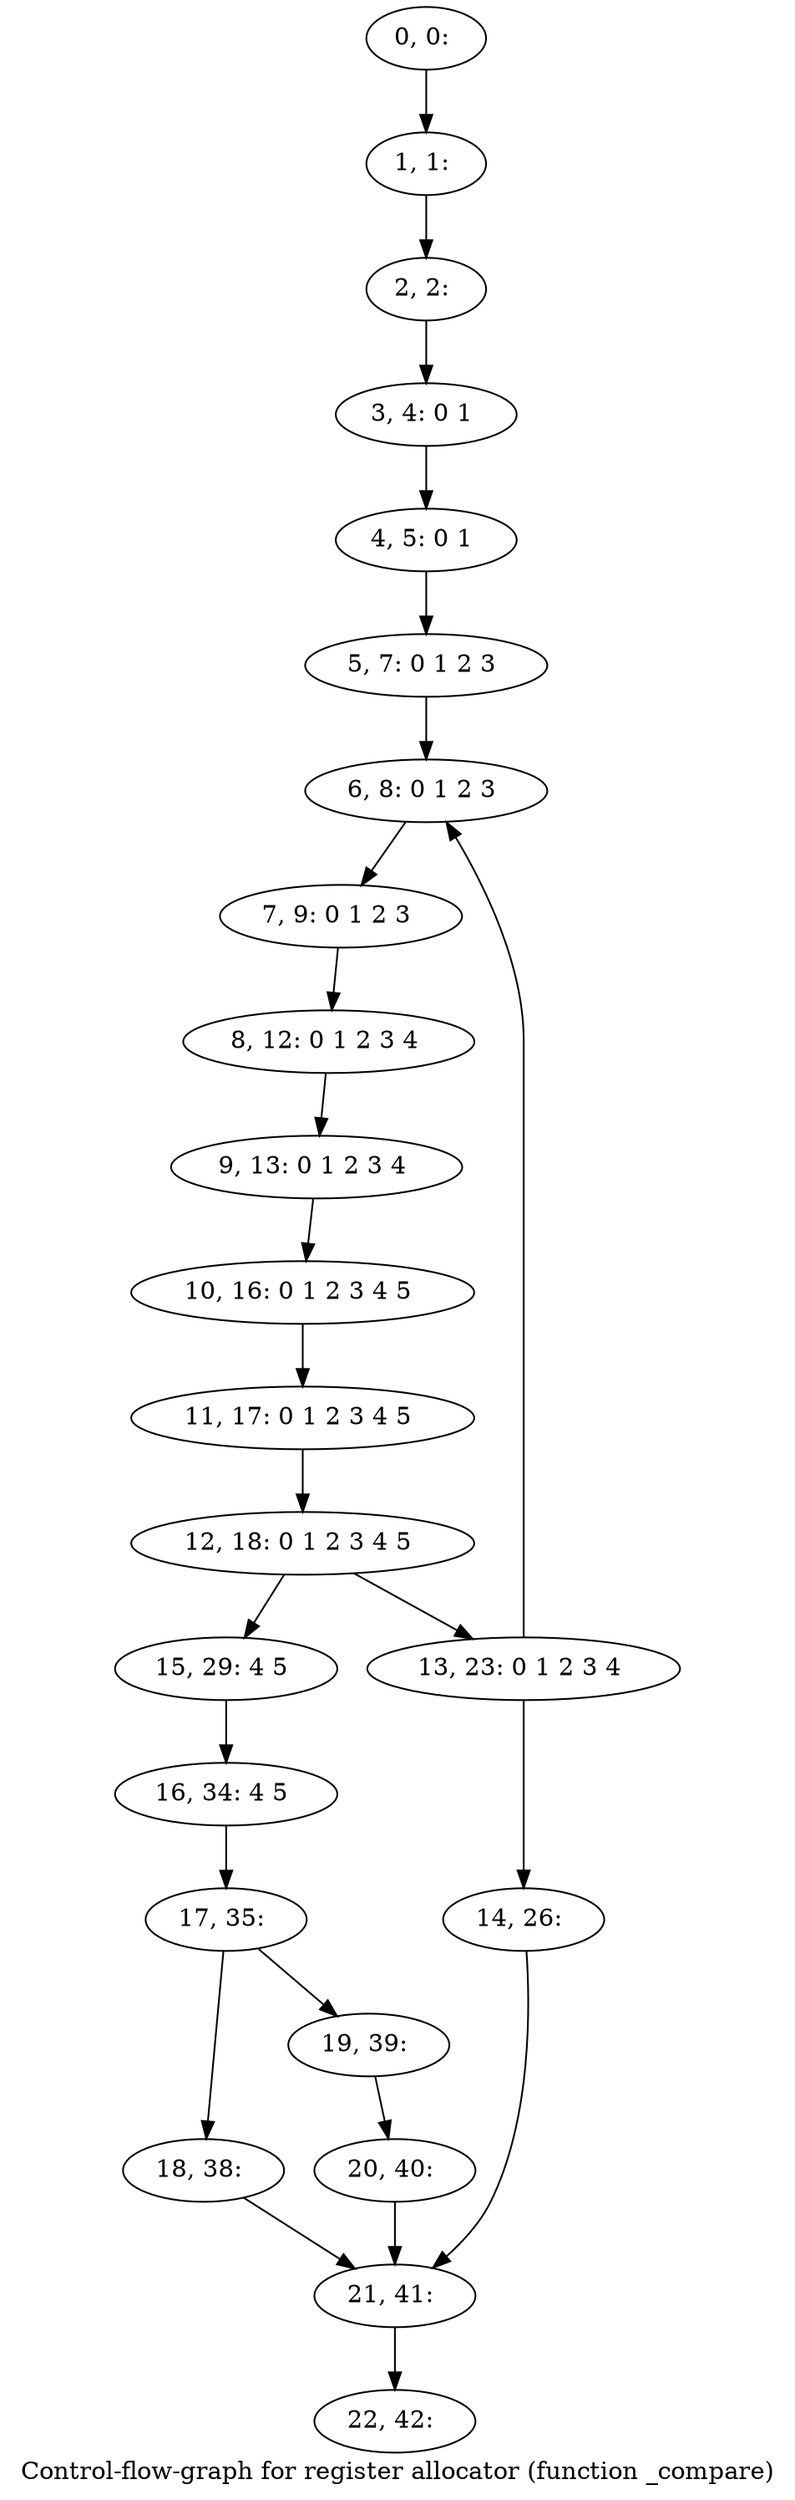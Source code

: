 digraph G {
graph [label="Control-flow-graph for register allocator (function _compare)"]
0[label="0, 0: "];
1[label="1, 1: "];
2[label="2, 2: "];
3[label="3, 4: 0 1 "];
4[label="4, 5: 0 1 "];
5[label="5, 7: 0 1 2 3 "];
6[label="6, 8: 0 1 2 3 "];
7[label="7, 9: 0 1 2 3 "];
8[label="8, 12: 0 1 2 3 4 "];
9[label="9, 13: 0 1 2 3 4 "];
10[label="10, 16: 0 1 2 3 4 5 "];
11[label="11, 17: 0 1 2 3 4 5 "];
12[label="12, 18: 0 1 2 3 4 5 "];
13[label="13, 23: 0 1 2 3 4 "];
14[label="14, 26: "];
15[label="15, 29: 4 5 "];
16[label="16, 34: 4 5 "];
17[label="17, 35: "];
18[label="18, 38: "];
19[label="19, 39: "];
20[label="20, 40: "];
21[label="21, 41: "];
22[label="22, 42: "];
0->1 ;
1->2 ;
2->3 ;
3->4 ;
4->5 ;
5->6 ;
6->7 ;
7->8 ;
8->9 ;
9->10 ;
10->11 ;
11->12 ;
12->13 ;
12->15 ;
13->14 ;
13->6 ;
14->21 ;
15->16 ;
16->17 ;
17->18 ;
17->19 ;
18->21 ;
19->20 ;
20->21 ;
21->22 ;
}
